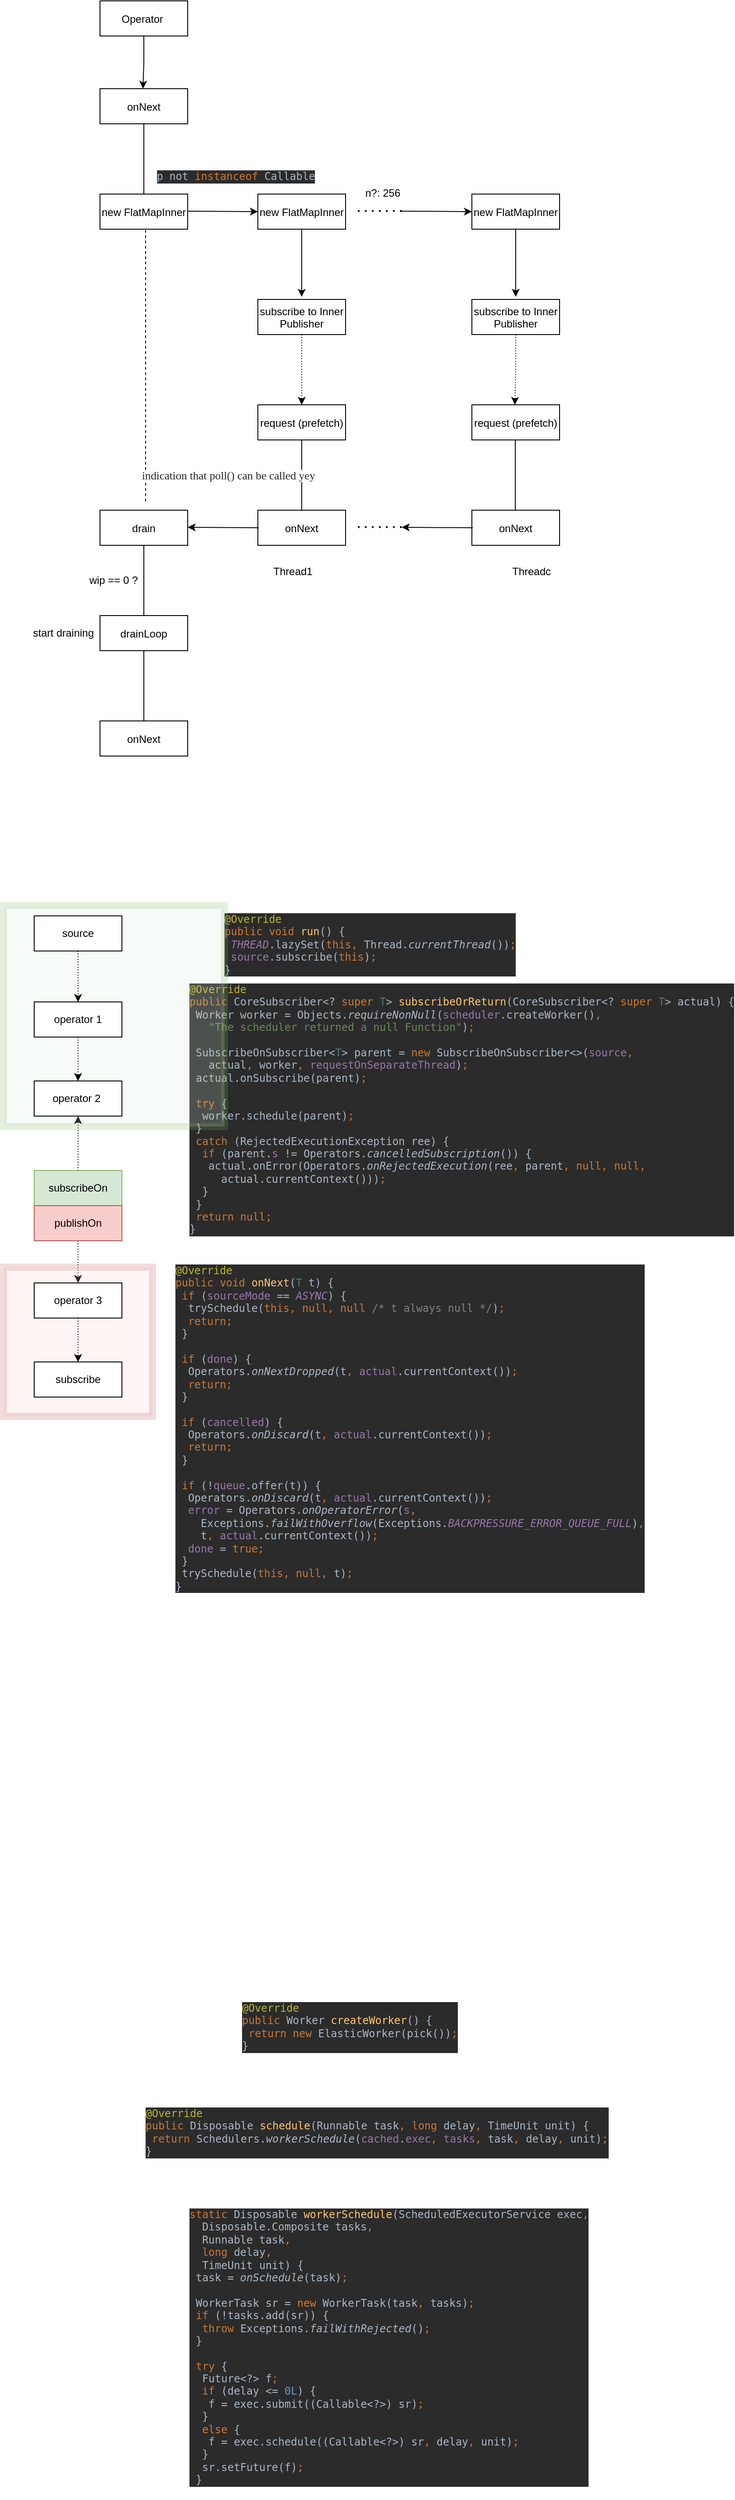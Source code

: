 <mxfile version="14.4.9" type="github">
  <diagram id="kgpKYQtTHZ0yAKxKKP6v" name="Page-1">
    <mxGraphModel dx="848" dy="992" grid="1" gridSize="10" guides="1" tooltips="1" connect="1" arrows="1" fold="1" page="1" pageScale="1" pageWidth="850" pageHeight="1100" math="0" shadow="0">
      <root>
        <mxCell id="0" />
        <mxCell id="1" parent="0" />
        <mxCell id="Snxs2UidoDejocpdf8-x-15" value="" style="edgeStyle=orthogonalEdgeStyle;rounded=0;orthogonalLoop=1;jettySize=auto;html=1;" edge="1" parent="1" source="3nuBFxr9cyL0pnOWT2aG-5" target="Snxs2UidoDejocpdf8-x-14">
          <mxGeometry relative="1" as="geometry" />
        </mxCell>
        <mxCell id="3nuBFxr9cyL0pnOWT2aG-5" value="onNext" style="shape=umlLifeline;perimeter=lifelinePerimeter;container=1;collapsible=0;recursiveResize=0;rounded=0;shadow=0;strokeWidth=1;" parent="1" vertex="1">
          <mxGeometry x="130" y="180" width="100" height="40" as="geometry" />
        </mxCell>
        <mxCell id="Snxs2UidoDejocpdf8-x-14" value="FlatMapMain" style="shape=umlLifeline;perimeter=lifelinePerimeter;container=1;collapsible=0;recursiveResize=0;rounded=0;shadow=0;strokeWidth=1;" vertex="1" parent="1">
          <mxGeometry x="130" y="300" width="100" height="40" as="geometry" />
        </mxCell>
        <mxCell id="Snxs2UidoDejocpdf8-x-19" value="" style="edgeStyle=orthogonalEdgeStyle;rounded=0;orthogonalLoop=1;jettySize=auto;html=1;entryX=0.5;entryY=-0.075;entryDx=0;entryDy=0;entryPerimeter=0;" edge="1" parent="1" source="Snxs2UidoDejocpdf8-x-17" target="Snxs2UidoDejocpdf8-x-18">
          <mxGeometry relative="1" as="geometry" />
        </mxCell>
        <mxCell id="Snxs2UidoDejocpdf8-x-17" value="new FlatMapInner" style="shape=umlLifeline;perimeter=lifelinePerimeter;container=1;collapsible=0;recursiveResize=0;rounded=0;shadow=0;strokeWidth=1;" vertex="1" parent="1">
          <mxGeometry x="310" y="300" width="100" height="40" as="geometry" />
        </mxCell>
        <mxCell id="Snxs2UidoDejocpdf8-x-18" value="subscribe to Inner&#xa;Publisher" style="shape=umlLifeline;perimeter=lifelinePerimeter;container=1;collapsible=0;recursiveResize=0;rounded=0;shadow=0;strokeWidth=1;" vertex="1" parent="1">
          <mxGeometry x="310" y="420" width="100" height="40" as="geometry" />
        </mxCell>
        <mxCell id="Snxs2UidoDejocpdf8-x-21" value="" style="edgeStyle=orthogonalEdgeStyle;rounded=0;orthogonalLoop=1;jettySize=auto;html=1;" edge="1" parent="1">
          <mxGeometry relative="1" as="geometry">
            <mxPoint x="230" y="319.5" as="sourcePoint" />
            <mxPoint x="310" y="320" as="targetPoint" />
            <Array as="points">
              <mxPoint x="240" y="319.5" />
              <mxPoint x="240" y="319.5" />
            </Array>
          </mxGeometry>
        </mxCell>
        <mxCell id="Snxs2UidoDejocpdf8-x-25" value="" style="edgeStyle=orthogonalEdgeStyle;rounded=0;orthogonalLoop=1;jettySize=auto;html=1;" edge="1" parent="1" source="Snxs2UidoDejocpdf8-x-22" target="Snxs2UidoDejocpdf8-x-24">
          <mxGeometry relative="1" as="geometry" />
        </mxCell>
        <mxCell id="Snxs2UidoDejocpdf8-x-22" value="request(prefetch)" style="shape=umlLifeline;perimeter=lifelinePerimeter;container=1;collapsible=0;recursiveResize=0;rounded=0;shadow=0;strokeWidth=1;" vertex="1" parent="1">
          <mxGeometry x="310" y="540" width="100" height="40" as="geometry" />
        </mxCell>
        <mxCell id="Snxs2UidoDejocpdf8-x-24" value="onNext" style="shape=umlLifeline;perimeter=lifelinePerimeter;container=1;collapsible=0;recursiveResize=0;rounded=0;shadow=0;strokeWidth=1;" vertex="1" parent="1">
          <mxGeometry x="310" y="660" width="100" height="40" as="geometry" />
        </mxCell>
        <mxCell id="Snxs2UidoDejocpdf8-x-40" value="" style="edgeStyle=orthogonalEdgeStyle;rounded=0;orthogonalLoop=1;jettySize=auto;html=1;" edge="1" parent="1" source="Snxs2UidoDejocpdf8-x-35" target="Snxs2UidoDejocpdf8-x-39">
          <mxGeometry relative="1" as="geometry" />
        </mxCell>
        <mxCell id="Snxs2UidoDejocpdf8-x-35" value="drain" style="shape=umlLifeline;perimeter=lifelinePerimeter;container=1;collapsible=0;recursiveResize=0;rounded=0;shadow=0;strokeWidth=1;" vertex="1" parent="1">
          <mxGeometry x="130" y="660" width="100" height="40" as="geometry" />
        </mxCell>
        <mxCell id="Snxs2UidoDejocpdf8-x-38" value="" style="edgeStyle=orthogonalEdgeStyle;rounded=0;orthogonalLoop=1;jettySize=auto;html=1;" edge="1" parent="1">
          <mxGeometry relative="1" as="geometry">
            <mxPoint x="311" y="680" as="sourcePoint" />
            <mxPoint x="230" y="679.5" as="targetPoint" />
            <Array as="points">
              <mxPoint x="310.5" y="679.5" />
              <mxPoint x="310.5" y="679.5" />
            </Array>
          </mxGeometry>
        </mxCell>
        <mxCell id="Snxs2UidoDejocpdf8-x-49" value="" style="edgeStyle=orthogonalEdgeStyle;rounded=0;orthogonalLoop=1;jettySize=auto;html=1;" edge="1" parent="1" source="Snxs2UidoDejocpdf8-x-39" target="Snxs2UidoDejocpdf8-x-48">
          <mxGeometry relative="1" as="geometry" />
        </mxCell>
        <mxCell id="Snxs2UidoDejocpdf8-x-39" value="drainLoop" style="shape=umlLifeline;perimeter=lifelinePerimeter;container=1;collapsible=0;recursiveResize=0;rounded=0;shadow=0;strokeWidth=1;" vertex="1" parent="1">
          <mxGeometry x="130" y="780" width="100" height="40" as="geometry" />
        </mxCell>
        <mxCell id="Snxs2UidoDejocpdf8-x-42" value="wip == 0 ?" style="text;html=1;align=center;verticalAlign=middle;resizable=0;points=[];autosize=1;" vertex="1" parent="1">
          <mxGeometry x="110" y="730" width="70" height="20" as="geometry" />
        </mxCell>
        <mxCell id="Snxs2UidoDejocpdf8-x-44" value="start draining&amp;nbsp;" style="text;html=1;strokeColor=none;fillColor=none;align=center;verticalAlign=middle;whiteSpace=wrap;rounded=0;" vertex="1" parent="1">
          <mxGeometry x="50" y="790" width="80" height="20" as="geometry" />
        </mxCell>
        <mxCell id="Snxs2UidoDejocpdf8-x-45" value="" style="shape=image;html=1;verticalAlign=top;verticalLabelPosition=bottom;labelBackgroundColor=#ffffff;imageAspect=0;aspect=fixed;image=https://cdn2.iconfinder.com/data/icons/business-process-1/512/client-128.png" vertex="1" parent="1">
          <mxGeometry x="146" y="950" width="68" height="68" as="geometry" />
        </mxCell>
        <mxCell id="Snxs2UidoDejocpdf8-x-48" value="onNext" style="shape=umlLifeline;perimeter=lifelinePerimeter;container=1;collapsible=0;recursiveResize=0;rounded=0;shadow=0;strokeWidth=1;" vertex="1" parent="1">
          <mxGeometry x="130" y="900" width="100" height="40" as="geometry" />
        </mxCell>
        <mxCell id="Snxs2UidoDejocpdf8-x-50" value="" style="shape=image;html=1;verticalAlign=top;verticalLabelPosition=bottom;labelBackgroundColor=#ffffff;imageAspect=0;aspect=fixed;image=https://cdn2.iconfinder.com/data/icons/pinpoint-interface/48/user-128.png" vertex="1" parent="1">
          <mxGeometry x="52" y="270" width="58" height="58" as="geometry" />
        </mxCell>
        <mxCell id="Snxs2UidoDejocpdf8-x-51" value="" style="endArrow=none;dashed=1;html=1;" edge="1" parent="1">
          <mxGeometry width="50" height="50" relative="1" as="geometry">
            <mxPoint x="182" y="650" as="sourcePoint" />
            <mxPoint x="182" y="340" as="targetPoint" />
          </mxGeometry>
        </mxCell>
        <mxCell id="Snxs2UidoDejocpdf8-x-52" value="&lt;pre style=&quot;background-color: rgb(43 , 43 , 43) ; color: rgb(169 , 183 , 198) ; font-family: &amp;#34;jetbrains mono&amp;#34; , monospace&quot;&gt;p not &lt;span style=&quot;color: rgb(204 , 120 , 50)&quot;&gt;instanceof &lt;/span&gt;Callable&lt;/pre&gt;" style="text;html=1;strokeColor=none;fillColor=none;align=center;verticalAlign=middle;whiteSpace=wrap;rounded=0;" vertex="1" parent="1">
          <mxGeometry x="265" y="270" width="40" height="20" as="geometry" />
        </mxCell>
        <mxCell id="Snxs2UidoDejocpdf8-x-72" value="" style="edgeStyle=orthogonalEdgeStyle;rounded=0;orthogonalLoop=1;jettySize=auto;html=1;" edge="1" parent="1" source="Snxs2UidoDejocpdf8-x-62">
          <mxGeometry relative="1" as="geometry">
            <mxPoint x="400" y="1210" as="targetPoint" />
          </mxGeometry>
        </mxCell>
        <mxCell id="Snxs2UidoDejocpdf8-x-81" value="&lt;pre style=&quot;font-style: normal ; font-weight: normal ; letter-spacing: normal ; text-indent: 0px ; text-transform: none ; word-spacing: 0px ; text-decoration: none ; background-color: rgb(43 , 43 , 43) ; color: rgb(169 , 183 , 198) ; font-family: &amp;quot;jetbrains mono&amp;quot; , monospace&quot;&gt;&lt;span style=&quot;color: rgb(187 , 181 , 41)&quot;&gt;@Override&lt;br&gt;&lt;/span&gt;&lt;span style=&quot;color: rgb(204 , 120 , 50)&quot;&gt;public void &lt;/span&gt;&lt;span style=&quot;color: rgb(255 , 198 , 109)&quot;&gt;run&lt;/span&gt;() {&lt;br&gt; &lt;span style=&quot;color: rgb(152 , 118 , 170) ; font-style: italic&quot;&gt;THREAD&lt;/span&gt;.lazySet(&lt;span style=&quot;color: rgb(204 , 120 , 50)&quot;&gt;this, &lt;/span&gt;Thread.&lt;span style=&quot;font-style: italic&quot;&gt;currentThread&lt;/span&gt;())&lt;span style=&quot;color: rgb(204 , 120 , 50)&quot;&gt;;&lt;br&gt;&lt;/span&gt;&lt;span style=&quot;color: rgb(204 , 120 , 50)&quot;&gt; &lt;/span&gt;&lt;span style=&quot;color: rgb(152 , 118 , 170)&quot;&gt;source&lt;/span&gt;.subscribe(&lt;span style=&quot;color: rgb(204 , 120 , 50)&quot;&gt;this&lt;/span&gt;)&lt;span style=&quot;color: rgb(204 , 120 , 50)&quot;&gt;;&lt;br&gt;&lt;/span&gt;}&lt;/pre&gt;" style="text;whiteSpace=wrap;html=1;" vertex="1" parent="1">
          <mxGeometry x="270" y="1100" width="180" height="100" as="geometry" />
        </mxCell>
        <mxCell id="Snxs2UidoDejocpdf8-x-82" value="&lt;pre style=&quot;font-style: normal ; font-weight: normal ; letter-spacing: normal ; text-indent: 0px ; text-transform: none ; word-spacing: 0px ; text-decoration: none ; background-color: rgb(43 , 43 , 43) ; color: rgb(169 , 183 , 198) ; font-family: &amp;quot;jetbrains mono&amp;quot; , monospace&quot;&gt;&lt;span style=&quot;color: rgb(187 , 181 , 41)&quot;&gt;@Override&lt;br&gt;&lt;/span&gt;&lt;span style=&quot;color: rgb(204 , 120 , 50)&quot;&gt;public &lt;/span&gt;CoreSubscriber&amp;lt;? &lt;span style=&quot;color: rgb(204 , 120 , 50)&quot;&gt;super &lt;/span&gt;&lt;span style=&quot;color: rgb(80 , 120 , 116)&quot;&gt;T&lt;/span&gt;&amp;gt; &lt;span style=&quot;color: rgb(255 , 198 , 109)&quot;&gt;subscribeOrReturn&lt;/span&gt;(CoreSubscriber&amp;lt;? &lt;span style=&quot;color: rgb(204 , 120 , 50)&quot;&gt;super &lt;/span&gt;&lt;span style=&quot;color: rgb(80 , 120 , 116)&quot;&gt;T&lt;/span&gt;&amp;gt; actual) {&lt;br&gt; Worker worker = Objects.&lt;span style=&quot;font-style: italic&quot;&gt;requireNonNull&lt;/span&gt;(&lt;span style=&quot;color: rgb(152 , 118 , 170)&quot;&gt;scheduler&lt;/span&gt;.createWorker()&lt;span style=&quot;color: rgb(204 , 120 , 50)&quot;&gt;,&lt;br&gt;&lt;/span&gt;&lt;span style=&quot;color: rgb(204 , 120 , 50)&quot;&gt;   &lt;/span&gt;&lt;span style=&quot;color: rgb(106 , 135 , 89)&quot;&gt;&quot;The scheduler returned a null Function&quot;&lt;/span&gt;)&lt;span style=&quot;color: rgb(204 , 120 , 50)&quot;&gt;;&lt;br&gt;&lt;/span&gt;&lt;span style=&quot;color: rgb(204 , 120 , 50)&quot;&gt;&lt;br&gt;&lt;/span&gt;&lt;span style=&quot;color: rgb(204 , 120 , 50)&quot;&gt; &lt;/span&gt;SubscribeOnSubscriber&amp;lt;&lt;span style=&quot;color: rgb(80 , 120 , 116)&quot;&gt;T&lt;/span&gt;&amp;gt; parent = &lt;span style=&quot;color: rgb(204 , 120 , 50)&quot;&gt;new &lt;/span&gt;SubscribeOnSubscriber&amp;lt;&amp;gt;(&lt;span style=&quot;color: rgb(152 , 118 , 170)&quot;&gt;source&lt;/span&gt;&lt;span style=&quot;color: rgb(204 , 120 , 50)&quot;&gt;,&lt;br&gt;&lt;/span&gt;&lt;span style=&quot;color: rgb(204 , 120 , 50)&quot;&gt;   &lt;/span&gt;actual&lt;span style=&quot;color: rgb(204 , 120 , 50)&quot;&gt;, &lt;/span&gt;worker&lt;span style=&quot;color: rgb(204 , 120 , 50)&quot;&gt;, &lt;/span&gt;&lt;span style=&quot;color: rgb(152 , 118 , 170)&quot;&gt;requestOnSeparateThread&lt;/span&gt;)&lt;span style=&quot;color: rgb(204 , 120 , 50)&quot;&gt;;&lt;br&gt;&lt;/span&gt;&lt;span style=&quot;color: rgb(204 , 120 , 50)&quot;&gt; &lt;/span&gt;actual.onSubscribe(parent)&lt;span style=&quot;color: rgb(204 , 120 , 50)&quot;&gt;;&lt;br&gt;&lt;/span&gt;&lt;span style=&quot;color: rgb(204 , 120 , 50)&quot;&gt;&lt;br&gt;&lt;/span&gt;&lt;span style=&quot;color: rgb(204 , 120 , 50)&quot;&gt; try &lt;/span&gt;{&lt;br&gt;  worker.schedule(parent)&lt;span style=&quot;color: rgb(204 , 120 , 50)&quot;&gt;;&lt;br&gt;&lt;/span&gt;&lt;span style=&quot;color: rgb(204 , 120 , 50)&quot;&gt; &lt;/span&gt;}&lt;br&gt; &lt;span style=&quot;color: rgb(204 , 120 , 50)&quot;&gt;catch &lt;/span&gt;(RejectedExecutionException ree) {&lt;br&gt;  &lt;span style=&quot;color: rgb(204 , 120 , 50)&quot;&gt;if &lt;/span&gt;(parent.&lt;span style=&quot;color: rgb(152 , 118 , 170)&quot;&gt;s &lt;/span&gt;!= Operators.&lt;span style=&quot;font-style: italic&quot;&gt;cancelledSubscription&lt;/span&gt;()) {&lt;br&gt;   actual.onError(Operators.&lt;span style=&quot;font-style: italic&quot;&gt;onRejectedExecution&lt;/span&gt;(ree&lt;span style=&quot;color: rgb(204 , 120 , 50)&quot;&gt;, &lt;/span&gt;parent&lt;span style=&quot;color: rgb(204 , 120 , 50)&quot;&gt;, null, null,&lt;br&gt;&lt;/span&gt;&lt;span style=&quot;color: rgb(204 , 120 , 50)&quot;&gt;     &lt;/span&gt;actual.currentContext()))&lt;span style=&quot;color: rgb(204 , 120 , 50)&quot;&gt;;&lt;br&gt;&lt;/span&gt;&lt;span style=&quot;color: rgb(204 , 120 , 50)&quot;&gt;  &lt;/span&gt;}&lt;br&gt; }&lt;br&gt; &lt;span style=&quot;color: rgb(204 , 120 , 50)&quot;&gt;return null;&lt;br&gt;&lt;/span&gt;}&lt;/pre&gt;" style="text;whiteSpace=wrap;html=1;" vertex="1" parent="1">
          <mxGeometry x="230" y="1180" width="440" height="190" as="geometry" />
        </mxCell>
        <mxCell id="Snxs2UidoDejocpdf8-x-89" value="&lt;pre style=&quot;font-style: normal ; font-weight: normal ; letter-spacing: normal ; text-indent: 0px ; text-transform: none ; word-spacing: 0px ; text-decoration: none ; background-color: rgb(43 , 43 , 43) ; color: rgb(169 , 183 , 198) ; font-family: &amp;quot;jetbrains mono&amp;quot; , monospace&quot;&gt;&lt;span style=&quot;color: rgb(187 , 181 , 41)&quot;&gt;@Override&lt;br&gt;&lt;/span&gt;&lt;span style=&quot;color: rgb(204 , 120 , 50)&quot;&gt;public void &lt;/span&gt;&lt;span style=&quot;color: rgb(255 , 198 , 109)&quot;&gt;onNext&lt;/span&gt;(&lt;span style=&quot;color: rgb(80 , 120 , 116)&quot;&gt;T &lt;/span&gt;t) {&lt;br&gt; &lt;span style=&quot;color: rgb(204 , 120 , 50)&quot;&gt;if &lt;/span&gt;(&lt;span style=&quot;color: rgb(152 , 118 , 170)&quot;&gt;sourceMode &lt;/span&gt;== &lt;span style=&quot;color: rgb(152 , 118 , 170) ; font-style: italic&quot;&gt;ASYNC&lt;/span&gt;) {&lt;br&gt;  trySchedule(&lt;span style=&quot;color: rgb(204 , 120 , 50)&quot;&gt;this, null, null &lt;/span&gt;&lt;span style=&quot;color: rgb(128 , 128 , 128)&quot;&gt;/* t always null */&lt;/span&gt;)&lt;span style=&quot;color: rgb(204 , 120 , 50)&quot;&gt;;&lt;br&gt;&lt;/span&gt;&lt;span style=&quot;color: rgb(204 , 120 , 50)&quot;&gt;  return;&lt;br&gt;&lt;/span&gt;&lt;span style=&quot;color: rgb(204 , 120 , 50)&quot;&gt; &lt;/span&gt;}&lt;br&gt;&lt;br&gt; &lt;span style=&quot;color: rgb(204 , 120 , 50)&quot;&gt;if &lt;/span&gt;(&lt;span style=&quot;color: rgb(152 , 118 , 170)&quot;&gt;done&lt;/span&gt;) {&lt;br&gt;  Operators.&lt;span style=&quot;font-style: italic&quot;&gt;onNextDropped&lt;/span&gt;(t&lt;span style=&quot;color: rgb(204 , 120 , 50)&quot;&gt;, &lt;/span&gt;&lt;span style=&quot;color: rgb(152 , 118 , 170)&quot;&gt;actual&lt;/span&gt;.currentContext())&lt;span style=&quot;color: rgb(204 , 120 , 50)&quot;&gt;;&lt;br&gt;&lt;/span&gt;&lt;span style=&quot;color: rgb(204 , 120 , 50)&quot;&gt;  return;&lt;br&gt;&lt;/span&gt;&lt;span style=&quot;color: rgb(204 , 120 , 50)&quot;&gt; &lt;/span&gt;}&lt;br&gt;&lt;br&gt; &lt;span style=&quot;color: rgb(204 , 120 , 50)&quot;&gt;if &lt;/span&gt;(&lt;span style=&quot;color: rgb(152 , 118 , 170)&quot;&gt;cancelled&lt;/span&gt;) {&lt;br&gt;  Operators.&lt;span style=&quot;font-style: italic&quot;&gt;onDiscard&lt;/span&gt;(t&lt;span style=&quot;color: rgb(204 , 120 , 50)&quot;&gt;, &lt;/span&gt;&lt;span style=&quot;color: rgb(152 , 118 , 170)&quot;&gt;actual&lt;/span&gt;.currentContext())&lt;span style=&quot;color: rgb(204 , 120 , 50)&quot;&gt;;&lt;br&gt;&lt;/span&gt;&lt;span style=&quot;color: rgb(204 , 120 , 50)&quot;&gt;  return;&lt;br&gt;&lt;/span&gt;&lt;span style=&quot;color: rgb(204 , 120 , 50)&quot;&gt; &lt;/span&gt;}&lt;br&gt;&lt;br&gt; &lt;span style=&quot;color: rgb(204 , 120 , 50)&quot;&gt;if &lt;/span&gt;(!&lt;span style=&quot;color: rgb(152 , 118 , 170)&quot;&gt;queue&lt;/span&gt;.offer(t)) {&lt;br&gt;  Operators.&lt;span style=&quot;font-style: italic&quot;&gt;onDiscard&lt;/span&gt;(t&lt;span style=&quot;color: rgb(204 , 120 , 50)&quot;&gt;, &lt;/span&gt;&lt;span style=&quot;color: rgb(152 , 118 , 170)&quot;&gt;actual&lt;/span&gt;.currentContext())&lt;span style=&quot;color: rgb(204 , 120 , 50)&quot;&gt;;&lt;br&gt;&lt;/span&gt;&lt;span style=&quot;color: rgb(204 , 120 , 50)&quot;&gt;  &lt;/span&gt;&lt;span style=&quot;color: rgb(152 , 118 , 170)&quot;&gt;error &lt;/span&gt;= Operators.&lt;span style=&quot;font-style: italic&quot;&gt;onOperatorError&lt;/span&gt;(&lt;span style=&quot;color: rgb(152 , 118 , 170)&quot;&gt;s&lt;/span&gt;&lt;span style=&quot;color: rgb(204 , 120 , 50)&quot;&gt;,&lt;br&gt;&lt;/span&gt;&lt;span style=&quot;color: rgb(204 , 120 , 50)&quot;&gt;    &lt;/span&gt;Exceptions.&lt;span style=&quot;font-style: italic&quot;&gt;failWithOverflow&lt;/span&gt;(Exceptions.&lt;span style=&quot;color: rgb(152 , 118 , 170) ; font-style: italic&quot;&gt;BACKPRESSURE_ERROR_QUEUE_FULL&lt;/span&gt;)&lt;span style=&quot;color: rgb(204 , 120 , 50)&quot;&gt;,&lt;br&gt;&lt;/span&gt;&lt;span style=&quot;color: rgb(204 , 120 , 50)&quot;&gt;    &lt;/span&gt;t&lt;span style=&quot;color: rgb(204 , 120 , 50)&quot;&gt;, &lt;/span&gt;&lt;span style=&quot;color: rgb(152 , 118 , 170)&quot;&gt;actual&lt;/span&gt;.currentContext())&lt;span style=&quot;color: rgb(204 , 120 , 50)&quot;&gt;;&lt;br&gt;&lt;/span&gt;&lt;span style=&quot;color: rgb(204 , 120 , 50)&quot;&gt;  &lt;/span&gt;&lt;span style=&quot;color: rgb(152 , 118 , 170)&quot;&gt;done &lt;/span&gt;= &lt;span style=&quot;color: rgb(204 , 120 , 50)&quot;&gt;true;&lt;br&gt;&lt;/span&gt;&lt;span style=&quot;color: rgb(204 , 120 , 50)&quot;&gt; &lt;/span&gt;}&lt;br&gt; trySchedule(&lt;span style=&quot;color: rgb(204 , 120 , 50)&quot;&gt;this, null, &lt;/span&gt;t)&lt;span style=&quot;color: rgb(204 , 120 , 50)&quot;&gt;;&lt;br&gt;&lt;/span&gt;}&lt;/pre&gt;" style="text;whiteSpace=wrap;html=1;" vertex="1" parent="1">
          <mxGeometry x="214" y="1500" width="550" height="400" as="geometry" />
        </mxCell>
        <mxCell id="Snxs2UidoDejocpdf8-x-90" value="&lt;pre style=&quot;font-style: normal ; font-weight: normal ; letter-spacing: normal ; text-indent: 0px ; text-transform: none ; word-spacing: 0px ; text-decoration: none ; background-color: rgb(43 , 43 , 43) ; color: rgb(169 , 183 , 198) ; font-family: &amp;quot;jetbrains mono&amp;quot; , monospace&quot;&gt;&lt;span style=&quot;color: rgb(187 , 181 , 41)&quot;&gt;@Override&lt;br&gt;&lt;/span&gt;&lt;span style=&quot;color: rgb(204 , 120 , 50)&quot;&gt;public &lt;/span&gt;Disposable &lt;span style=&quot;color: rgb(255 , 198 , 109)&quot;&gt;schedule&lt;/span&gt;(Runnable task&lt;span style=&quot;color: rgb(204 , 120 , 50)&quot;&gt;, long &lt;/span&gt;delay&lt;span style=&quot;color: rgb(204 , 120 , 50)&quot;&gt;, &lt;/span&gt;TimeUnit unit) {&lt;br&gt; &lt;span style=&quot;color: rgb(204 , 120 , 50)&quot;&gt;return &lt;/span&gt;Schedulers.&lt;span style=&quot;font-style: italic&quot;&gt;workerSchedule&lt;/span&gt;(&lt;span style=&quot;color: rgb(152 , 118 , 170)&quot;&gt;cached&lt;/span&gt;.&lt;span style=&quot;color: rgb(152 , 118 , 170)&quot;&gt;exec&lt;/span&gt;&lt;span style=&quot;color: rgb(204 , 120 , 50)&quot;&gt;, &lt;/span&gt;&lt;span style=&quot;color: rgb(152 , 118 , 170)&quot;&gt;tasks&lt;/span&gt;&lt;span style=&quot;color: rgb(204 , 120 , 50)&quot;&gt;, &lt;/span&gt;task&lt;span style=&quot;color: rgb(204 , 120 , 50)&quot;&gt;, &lt;/span&gt;delay&lt;span style=&quot;color: rgb(204 , 120 , 50)&quot;&gt;, &lt;/span&gt;unit)&lt;span style=&quot;color: rgb(204 , 120 , 50)&quot;&gt;;&lt;br&gt;&lt;/span&gt;}&lt;/pre&gt;" style="text;whiteSpace=wrap;html=1;" vertex="1" parent="1">
          <mxGeometry x="180" y="2460" width="270" height="100" as="geometry" />
        </mxCell>
        <mxCell id="Snxs2UidoDejocpdf8-x-94" value="&lt;pre style=&quot;font-style: normal ; font-weight: normal ; letter-spacing: normal ; text-indent: 0px ; text-transform: none ; word-spacing: 0px ; text-decoration: none ; background-color: rgb(43 , 43 , 43) ; color: rgb(169 , 183 , 198) ; font-family: &amp;quot;jetbrains mono&amp;quot; , monospace&quot;&gt;&lt;span style=&quot;color: rgb(187 , 181 , 41)&quot;&gt;@Override&lt;br&gt;&lt;/span&gt;&lt;span style=&quot;color: rgb(204 , 120 , 50)&quot;&gt;public &lt;/span&gt;Worker &lt;span style=&quot;color: rgb(255 , 198 , 109)&quot;&gt;createWorker&lt;/span&gt;() {&lt;br&gt; &lt;span style=&quot;color: rgb(204 , 120 , 50)&quot;&gt;return new &lt;/span&gt;ElasticWorker(pick())&lt;span style=&quot;color: rgb(204 , 120 , 50)&quot;&gt;;&lt;br&gt;&lt;/span&gt;}&lt;/pre&gt;" style="text;whiteSpace=wrap;html=1;" vertex="1" parent="1">
          <mxGeometry x="290" y="2340" width="270" height="100" as="geometry" />
        </mxCell>
        <mxCell id="Snxs2UidoDejocpdf8-x-95" value="&lt;pre style=&quot;font-style: normal ; font-weight: normal ; letter-spacing: normal ; text-indent: 0px ; text-transform: none ; word-spacing: 0px ; text-decoration: none ; background-color: rgb(43 , 43 , 43) ; color: rgb(169 , 183 , 198) ; font-family: &amp;quot;jetbrains mono&amp;quot; , monospace&quot;&gt;&lt;span style=&quot;color: rgb(204 , 120 , 50)&quot;&gt;static &lt;/span&gt;Disposable &lt;span style=&quot;color: rgb(255 , 198 , 109)&quot;&gt;workerSchedule&lt;/span&gt;(ScheduledExecutorService exec&lt;span style=&quot;color: rgb(204 , 120 , 50)&quot;&gt;,&lt;br&gt;&lt;/span&gt;&lt;span style=&quot;color: rgb(204 , 120 , 50)&quot;&gt;  &lt;/span&gt;Disposable.Composite tasks&lt;span style=&quot;color: rgb(204 , 120 , 50)&quot;&gt;,&lt;br&gt;&lt;/span&gt;&lt;span style=&quot;color: rgb(204 , 120 , 50)&quot;&gt;  &lt;/span&gt;Runnable task&lt;span style=&quot;color: rgb(204 , 120 , 50)&quot;&gt;,&lt;br&gt;&lt;/span&gt;&lt;span style=&quot;color: rgb(204 , 120 , 50)&quot;&gt;  long &lt;/span&gt;delay&lt;span style=&quot;color: rgb(204 , 120 , 50)&quot;&gt;,&lt;br&gt;&lt;/span&gt;&lt;span style=&quot;color: rgb(204 , 120 , 50)&quot;&gt;  &lt;/span&gt;TimeUnit unit) {&lt;br&gt; task = &lt;span style=&quot;font-style: italic&quot;&gt;onSchedule&lt;/span&gt;(task)&lt;span style=&quot;color: rgb(204 , 120 , 50)&quot;&gt;;&lt;br&gt;&lt;/span&gt;&lt;span style=&quot;color: rgb(204 , 120 , 50)&quot;&gt;&lt;br&gt;&lt;/span&gt;&lt;span style=&quot;color: rgb(204 , 120 , 50)&quot;&gt; &lt;/span&gt;WorkerTask sr = &lt;span style=&quot;color: rgb(204 , 120 , 50)&quot;&gt;new &lt;/span&gt;WorkerTask(task&lt;span style=&quot;color: rgb(204 , 120 , 50)&quot;&gt;, &lt;/span&gt;tasks)&lt;span style=&quot;color: rgb(204 , 120 , 50)&quot;&gt;;&lt;br&gt;&lt;/span&gt;&lt;span style=&quot;color: rgb(204 , 120 , 50)&quot;&gt; if &lt;/span&gt;(!tasks.add(sr)) {&lt;br&gt;  &lt;span style=&quot;color: rgb(204 , 120 , 50)&quot;&gt;throw &lt;/span&gt;Exceptions.&lt;span style=&quot;font-style: italic&quot;&gt;failWithRejected&lt;/span&gt;()&lt;span style=&quot;color: rgb(204 , 120 , 50)&quot;&gt;;&lt;br&gt;&lt;/span&gt;&lt;span style=&quot;color: rgb(204 , 120 , 50)&quot;&gt; &lt;/span&gt;}&lt;br&gt;&lt;br&gt; &lt;span style=&quot;color: rgb(204 , 120 , 50)&quot;&gt;try &lt;/span&gt;{&lt;br&gt;  Future&amp;lt;?&amp;gt; f&lt;span style=&quot;color: rgb(204 , 120 , 50)&quot;&gt;;&lt;br&gt;&lt;/span&gt;&lt;span style=&quot;color: rgb(204 , 120 , 50)&quot;&gt;  if &lt;/span&gt;(delay &amp;lt;= &lt;span style=&quot;color: rgb(104 , 151 , 187)&quot;&gt;0L&lt;/span&gt;) {&lt;br&gt;   f = exec.submit((Callable&amp;lt;?&amp;gt;) sr)&lt;span style=&quot;color: rgb(204 , 120 , 50)&quot;&gt;;&lt;br&gt;&lt;/span&gt;&lt;span style=&quot;color: rgb(204 , 120 , 50)&quot;&gt;  &lt;/span&gt;}&lt;br&gt;  &lt;span style=&quot;color: rgb(204 , 120 , 50)&quot;&gt;else &lt;/span&gt;{&lt;br&gt;   f = exec.schedule((Callable&amp;lt;?&amp;gt;) sr&lt;span style=&quot;color: rgb(204 , 120 , 50)&quot;&gt;, &lt;/span&gt;delay&lt;span style=&quot;color: rgb(204 , 120 , 50)&quot;&gt;, &lt;/span&gt;unit)&lt;span style=&quot;color: rgb(204 , 120 , 50)&quot;&gt;;&lt;br&gt;&lt;/span&gt;&lt;span style=&quot;color: rgb(204 , 120 , 50)&quot;&gt;  &lt;/span&gt;}&lt;br&gt;  sr.setFuture(f)&lt;span style=&quot;color: rgb(204 , 120 , 50)&quot;&gt;;&lt;br&gt;&lt;/span&gt;&lt;span style=&quot;color: rgb(204 , 120 , 50)&quot;&gt; &lt;/span&gt;}&lt;/pre&gt;" style="text;whiteSpace=wrap;html=1;" vertex="1" parent="1">
          <mxGeometry x="230" y="2575" width="480" height="350" as="geometry" />
        </mxCell>
        <mxCell id="Snxs2UidoDejocpdf8-x-97" value="&lt;span style=&quot;color: rgb(41 , 41 , 41) ; font-family: &amp;#34;charter&amp;#34; , &amp;#34;georgia&amp;#34; , &amp;#34;cambria&amp;#34; , &amp;#34;times new roman&amp;#34; , &amp;#34;times&amp;#34; , serif ; letter-spacing: -0.063px ; text-align: left ; background-color: rgb(255 , 255 , 255)&quot;&gt;&lt;font style=&quot;font-size: 13px&quot;&gt;&amp;nbsp;indication that poll() can be called yey&lt;/font&gt;&lt;/span&gt;" style="text;html=1;strokeColor=none;fillColor=none;align=center;verticalAlign=middle;whiteSpace=wrap;rounded=0;opacity=20;" vertex="1" parent="1">
          <mxGeometry x="90" y="610" width="370" height="20" as="geometry" />
        </mxCell>
        <mxCell id="Snxs2UidoDejocpdf8-x-102" value="" style="edgeStyle=orthogonalEdgeStyle;rounded=0;orthogonalLoop=1;jettySize=auto;html=1;" edge="1" parent="1" source="Snxs2UidoDejocpdf8-x-101">
          <mxGeometry relative="1" as="geometry">
            <mxPoint x="179" y="180" as="targetPoint" />
          </mxGeometry>
        </mxCell>
        <mxCell id="Snxs2UidoDejocpdf8-x-101" value="Operator " style="shape=umlLifeline;perimeter=lifelinePerimeter;container=1;collapsible=0;recursiveResize=0;rounded=0;shadow=0;strokeWidth=1;" vertex="1" parent="1">
          <mxGeometry x="130" y="80" width="100" height="40" as="geometry" />
        </mxCell>
        <mxCell id="Snxs2UidoDejocpdf8-x-103" value="" style="shape=image;html=1;verticalAlign=top;verticalLabelPosition=bottom;labelBackgroundColor=#ffffff;imageAspect=0;aspect=fixed;image=https://cdn2.iconfinder.com/data/icons/pinpoint-interface/48/user-128.png" vertex="1" parent="1">
          <mxGeometry x="50" y="630" width="58" height="58" as="geometry" />
        </mxCell>
        <mxCell id="Snxs2UidoDejocpdf8-x-104" value="request (prefetch)" style="shape=umlLifeline;perimeter=lifelinePerimeter;container=1;collapsible=0;recursiveResize=0;rounded=0;shadow=0;strokeWidth=1;" vertex="1" parent="1">
          <mxGeometry x="310" y="540" width="100" height="40" as="geometry" />
        </mxCell>
        <mxCell id="Snxs2UidoDejocpdf8-x-138" value="" style="edgeStyle=orthogonalEdgeStyle;rounded=0;orthogonalLoop=1;jettySize=auto;html=1;dashed=1;dashPattern=1 2;" edge="1" parent="1" source="Snxs2UidoDejocpdf8-x-106">
          <mxGeometry relative="1" as="geometry">
            <mxPoint x="360" y="540" as="targetPoint" />
          </mxGeometry>
        </mxCell>
        <mxCell id="Snxs2UidoDejocpdf8-x-106" value="subscribe to Inner&#xa;Publisher" style="shape=umlLifeline;perimeter=lifelinePerimeter;container=1;collapsible=0;recursiveResize=0;rounded=0;shadow=0;strokeWidth=1;" vertex="1" parent="1">
          <mxGeometry x="310" y="420" width="100" height="40" as="geometry" />
        </mxCell>
        <mxCell id="Snxs2UidoDejocpdf8-x-108" value="new FlatMapInner" style="shape=umlLifeline;perimeter=lifelinePerimeter;container=1;collapsible=0;recursiveResize=0;rounded=0;shadow=0;strokeWidth=1;" vertex="1" parent="1">
          <mxGeometry x="130" y="300" width="100" height="40" as="geometry" />
        </mxCell>
        <mxCell id="Snxs2UidoDejocpdf8-x-110" value="" style="edgeStyle=orthogonalEdgeStyle;rounded=0;orthogonalLoop=1;jettySize=auto;html=1;entryX=0.5;entryY=-0.075;entryDx=0;entryDy=0;entryPerimeter=0;" edge="1" parent="1" source="Snxs2UidoDejocpdf8-x-111">
          <mxGeometry relative="1" as="geometry">
            <mxPoint x="604" y="417" as="targetPoint" />
          </mxGeometry>
        </mxCell>
        <mxCell id="Snxs2UidoDejocpdf8-x-111" value="new FlatMapInner" style="shape=umlLifeline;perimeter=lifelinePerimeter;container=1;collapsible=0;recursiveResize=0;rounded=0;shadow=0;strokeWidth=1;" vertex="1" parent="1">
          <mxGeometry x="554" y="300" width="100" height="40" as="geometry" />
        </mxCell>
        <mxCell id="Snxs2UidoDejocpdf8-x-112" value="" style="edgeStyle=orthogonalEdgeStyle;rounded=0;orthogonalLoop=1;jettySize=auto;html=1;" edge="1" parent="1">
          <mxGeometry relative="1" as="geometry">
            <mxPoint x="474" y="319.5" as="sourcePoint" />
            <mxPoint x="554" y="320" as="targetPoint" />
            <Array as="points">
              <mxPoint x="484" y="319.5" />
              <mxPoint x="484" y="319.5" />
            </Array>
          </mxGeometry>
        </mxCell>
        <mxCell id="Snxs2UidoDejocpdf8-x-113" value="" style="edgeStyle=orthogonalEdgeStyle;rounded=0;orthogonalLoop=1;jettySize=auto;html=1;" edge="1" parent="1" target="Snxs2UidoDejocpdf8-x-114">
          <mxGeometry relative="1" as="geometry">
            <mxPoint x="603.5" y="580" as="sourcePoint" />
          </mxGeometry>
        </mxCell>
        <mxCell id="Snxs2UidoDejocpdf8-x-114" value="onNext" style="shape=umlLifeline;perimeter=lifelinePerimeter;container=1;collapsible=0;recursiveResize=0;rounded=0;shadow=0;strokeWidth=1;" vertex="1" parent="1">
          <mxGeometry x="554" y="660" width="100" height="40" as="geometry" />
        </mxCell>
        <mxCell id="Snxs2UidoDejocpdf8-x-115" value="" style="edgeStyle=orthogonalEdgeStyle;rounded=0;orthogonalLoop=1;jettySize=auto;html=1;" edge="1" parent="1">
          <mxGeometry relative="1" as="geometry">
            <mxPoint x="555" y="680" as="sourcePoint" />
            <mxPoint x="474" y="679.5" as="targetPoint" />
            <Array as="points">
              <mxPoint x="554.5" y="679.5" />
              <mxPoint x="554.5" y="679.5" />
            </Array>
          </mxGeometry>
        </mxCell>
        <mxCell id="Snxs2UidoDejocpdf8-x-116" value="request (prefetch)" style="shape=umlLifeline;perimeter=lifelinePerimeter;container=1;collapsible=0;recursiveResize=0;rounded=0;shadow=0;strokeWidth=1;" vertex="1" parent="1">
          <mxGeometry x="554" y="540" width="100" height="40" as="geometry" />
        </mxCell>
        <mxCell id="Snxs2UidoDejocpdf8-x-142" value="" style="edgeStyle=orthogonalEdgeStyle;rounded=0;orthogonalLoop=1;jettySize=auto;html=1;dashed=1;dashPattern=1 2;" edge="1" parent="1" source="Snxs2UidoDejocpdf8-x-117">
          <mxGeometry relative="1" as="geometry">
            <mxPoint x="603" y="540" as="targetPoint" />
          </mxGeometry>
        </mxCell>
        <mxCell id="Snxs2UidoDejocpdf8-x-117" value="subscribe to Inner&#xa;Publisher" style="shape=umlLifeline;perimeter=lifelinePerimeter;container=1;collapsible=0;recursiveResize=0;rounded=0;shadow=0;strokeWidth=1;" vertex="1" parent="1">
          <mxGeometry x="554" y="420" width="100" height="40" as="geometry" />
        </mxCell>
        <mxCell id="Snxs2UidoDejocpdf8-x-131" value="" style="endArrow=none;dashed=1;html=1;dashPattern=1 3;strokeWidth=2;" edge="1" parent="1">
          <mxGeometry width="50" height="50" relative="1" as="geometry">
            <mxPoint x="424" y="319.29" as="sourcePoint" />
            <mxPoint x="474" y="319.29" as="targetPoint" />
          </mxGeometry>
        </mxCell>
        <mxCell id="Snxs2UidoDejocpdf8-x-132" value="n?: 256" style="text;html=1;strokeColor=none;fillColor=none;align=center;verticalAlign=middle;whiteSpace=wrap;rounded=0;opacity=20;" vertex="1" parent="1">
          <mxGeometry x="400" y="289" width="105" height="20" as="geometry" />
        </mxCell>
        <mxCell id="Snxs2UidoDejocpdf8-x-134" style="edgeStyle=orthogonalEdgeStyle;rounded=0;orthogonalLoop=1;jettySize=auto;html=1;exitX=0.5;exitY=1;exitDx=0;exitDy=0;" edge="1" parent="1" source="Snxs2UidoDejocpdf8-x-132" target="Snxs2UidoDejocpdf8-x-132">
          <mxGeometry relative="1" as="geometry" />
        </mxCell>
        <mxCell id="Snxs2UidoDejocpdf8-x-135" value="" style="endArrow=none;dashed=1;html=1;dashPattern=1 3;strokeWidth=2;" edge="1" parent="1">
          <mxGeometry width="50" height="50" relative="1" as="geometry">
            <mxPoint x="424" y="679.29" as="sourcePoint" />
            <mxPoint x="474" y="679.29" as="targetPoint" />
          </mxGeometry>
        </mxCell>
        <mxCell id="Snxs2UidoDejocpdf8-x-143" value="Thread1" style="text;html=1;strokeColor=none;fillColor=none;align=center;verticalAlign=middle;whiteSpace=wrap;rounded=0;dashed=1;dashPattern=1 2;" vertex="1" parent="1">
          <mxGeometry x="330" y="720" width="40" height="20" as="geometry" />
        </mxCell>
        <mxCell id="Snxs2UidoDejocpdf8-x-144" value="Threadc" style="text;html=1;strokeColor=none;fillColor=none;align=center;verticalAlign=middle;whiteSpace=wrap;rounded=0;dashed=1;dashPattern=1 2;" vertex="1" parent="1">
          <mxGeometry x="584" y="720" width="76" height="20" as="geometry" />
        </mxCell>
        <mxCell id="Snxs2UidoDejocpdf8-x-165" value="" style="edgeStyle=orthogonalEdgeStyle;rounded=0;orthogonalLoop=1;jettySize=auto;html=1;dashed=1;dashPattern=1 2;" edge="1" parent="1" source="Snxs2UidoDejocpdf8-x-154" target="Snxs2UidoDejocpdf8-x-159">
          <mxGeometry relative="1" as="geometry" />
        </mxCell>
        <mxCell id="Snxs2UidoDejocpdf8-x-154" value="subscribeOn" style="rounded=0;whiteSpace=wrap;html=1;fillColor=#d5e8d4;strokeColor=#82b366;" vertex="1" parent="1">
          <mxGeometry x="55" y="1412" width="100" height="40" as="geometry" />
        </mxCell>
        <mxCell id="Snxs2UidoDejocpdf8-x-166" value="" style="edgeStyle=orthogonalEdgeStyle;rounded=0;orthogonalLoop=1;jettySize=auto;html=1;dashed=1;dashPattern=1 2;" edge="1" parent="1" source="Snxs2UidoDejocpdf8-x-155" target="Snxs2UidoDejocpdf8-x-162">
          <mxGeometry relative="1" as="geometry" />
        </mxCell>
        <mxCell id="Snxs2UidoDejocpdf8-x-155" value="publishOn" style="rounded=0;whiteSpace=wrap;html=1;fillColor=#f8cecc;strokeColor=#b85450;" vertex="1" parent="1">
          <mxGeometry x="55" y="1452" width="100" height="40" as="geometry" />
        </mxCell>
        <mxCell id="Snxs2UidoDejocpdf8-x-156" value="" style="whiteSpace=wrap;html=1;aspect=fixed;opacity=20;fillColor=#d5e8d4;strokeWidth=8;strokeColor=#82b366;rounded=0;perimeterSpacing=10;" vertex="1" parent="1">
          <mxGeometry x="20" y="1110" width="252" height="252" as="geometry" />
        </mxCell>
        <mxCell id="Snxs2UidoDejocpdf8-x-157" value="" style="whiteSpace=wrap;html=1;aspect=fixed;opacity=20;fillColor=#f8cecc;strokeWidth=8;strokeColor=#b85450;rounded=0;perimeterSpacing=10;" vertex="1" parent="1">
          <mxGeometry x="20" y="1522" width="170" height="170" as="geometry" />
        </mxCell>
        <mxCell id="Snxs2UidoDejocpdf8-x-158" value="subscribe" style="rounded=0;whiteSpace=wrap;html=1;" vertex="1" parent="1">
          <mxGeometry x="55" y="1630" width="100" height="40" as="geometry" />
        </mxCell>
        <mxCell id="Snxs2UidoDejocpdf8-x-159" value="operator 2&amp;nbsp;" style="rounded=0;whiteSpace=wrap;html=1;" vertex="1" parent="1">
          <mxGeometry x="55" y="1310" width="100" height="40" as="geometry" />
        </mxCell>
        <mxCell id="Snxs2UidoDejocpdf8-x-164" value="" style="edgeStyle=orthogonalEdgeStyle;rounded=0;orthogonalLoop=1;jettySize=auto;html=1;dashed=1;dashPattern=1 2;" edge="1" parent="1" source="Snxs2UidoDejocpdf8-x-160" target="Snxs2UidoDejocpdf8-x-159">
          <mxGeometry relative="1" as="geometry" />
        </mxCell>
        <mxCell id="Snxs2UidoDejocpdf8-x-160" value="operator 1" style="rounded=0;whiteSpace=wrap;html=1;" vertex="1" parent="1">
          <mxGeometry x="55" y="1220" width="100" height="40" as="geometry" />
        </mxCell>
        <mxCell id="Snxs2UidoDejocpdf8-x-163" value="" style="edgeStyle=orthogonalEdgeStyle;rounded=0;orthogonalLoop=1;jettySize=auto;html=1;dashed=1;dashPattern=1 2;" edge="1" parent="1" source="Snxs2UidoDejocpdf8-x-161" target="Snxs2UidoDejocpdf8-x-160">
          <mxGeometry relative="1" as="geometry" />
        </mxCell>
        <mxCell id="Snxs2UidoDejocpdf8-x-161" value="source" style="rounded=0;whiteSpace=wrap;html=1;" vertex="1" parent="1">
          <mxGeometry x="55" y="1122" width="100" height="40" as="geometry" />
        </mxCell>
        <mxCell id="Snxs2UidoDejocpdf8-x-167" value="" style="edgeStyle=orthogonalEdgeStyle;rounded=0;orthogonalLoop=1;jettySize=auto;html=1;dashed=1;dashPattern=1 2;" edge="1" parent="1" source="Snxs2UidoDejocpdf8-x-162" target="Snxs2UidoDejocpdf8-x-158">
          <mxGeometry relative="1" as="geometry" />
        </mxCell>
        <mxCell id="Snxs2UidoDejocpdf8-x-162" value="operator 3" style="rounded=0;whiteSpace=wrap;html=1;" vertex="1" parent="1">
          <mxGeometry x="55" y="1540" width="100" height="40" as="geometry" />
        </mxCell>
      </root>
    </mxGraphModel>
  </diagram>
</mxfile>
